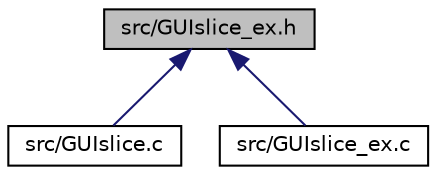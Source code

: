 digraph "src/GUIslice_ex.h"
{
  edge [fontname="Helvetica",fontsize="10",labelfontname="Helvetica",labelfontsize="10"];
  node [fontname="Helvetica",fontsize="10",shape=record];
  Node1 [label="src/GUIslice_ex.h",height=0.2,width=0.4,color="black", fillcolor="grey75", style="filled" fontcolor="black"];
  Node1 -> Node2 [dir="back",color="midnightblue",fontsize="10",style="solid",fontname="Helvetica"];
  Node2 [label="src/GUIslice.c",height=0.2,width=0.4,color="black", fillcolor="white", style="filled",URL="$GUIslice_8c.html"];
  Node1 -> Node3 [dir="back",color="midnightblue",fontsize="10",style="solid",fontname="Helvetica"];
  Node3 [label="src/GUIslice_ex.c",height=0.2,width=0.4,color="black", fillcolor="white", style="filled",URL="$GUIslice__ex_8c.html"];
}
